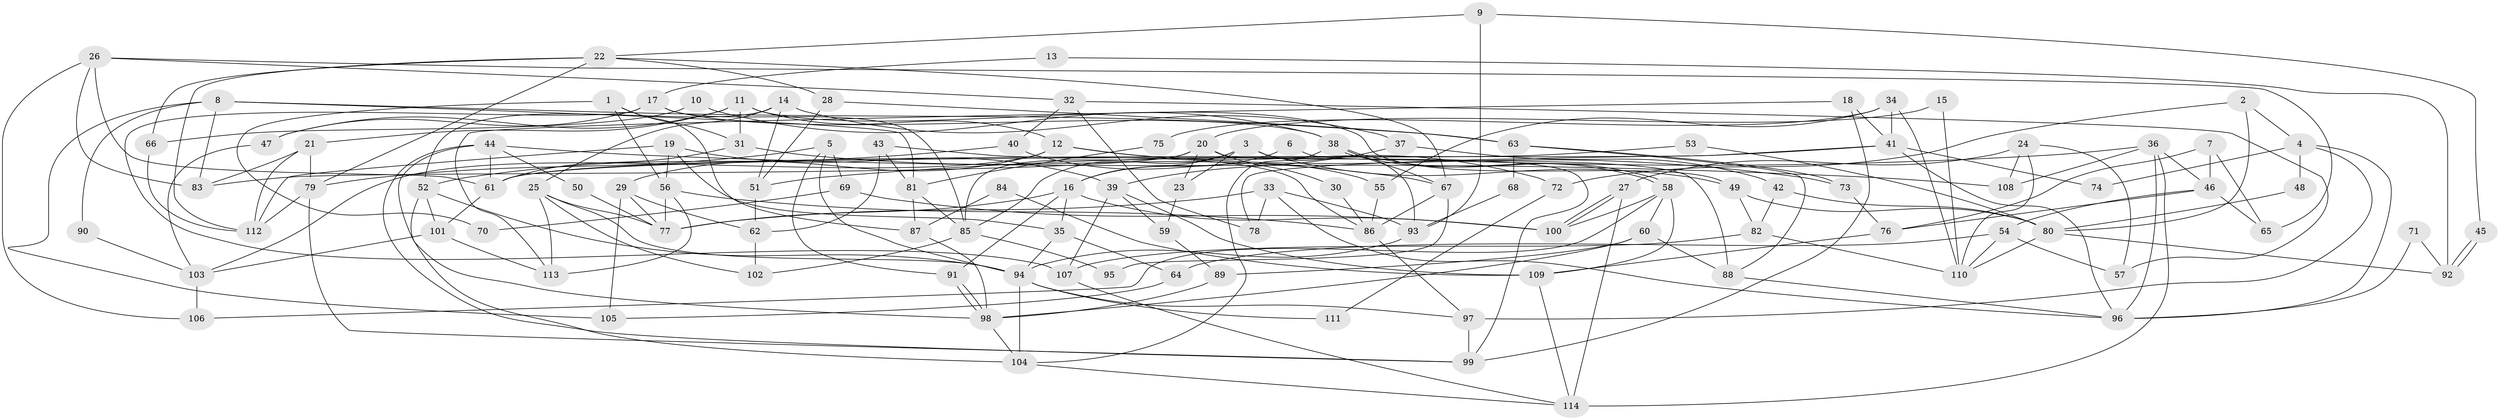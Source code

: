 // Generated by graph-tools (version 1.1) at 2025/02/03/09/25 03:02:00]
// undirected, 114 vertices, 228 edges
graph export_dot {
graph [start="1"]
  node [color=gray90,style=filled];
  1;
  2;
  3;
  4;
  5;
  6;
  7;
  8;
  9;
  10;
  11;
  12;
  13;
  14;
  15;
  16;
  17;
  18;
  19;
  20;
  21;
  22;
  23;
  24;
  25;
  26;
  27;
  28;
  29;
  30;
  31;
  32;
  33;
  34;
  35;
  36;
  37;
  38;
  39;
  40;
  41;
  42;
  43;
  44;
  45;
  46;
  47;
  48;
  49;
  50;
  51;
  52;
  53;
  54;
  55;
  56;
  57;
  58;
  59;
  60;
  61;
  62;
  63;
  64;
  65;
  66;
  67;
  68;
  69;
  70;
  71;
  72;
  73;
  74;
  75;
  76;
  77;
  78;
  79;
  80;
  81;
  82;
  83;
  84;
  85;
  86;
  87;
  88;
  89;
  90;
  91;
  92;
  93;
  94;
  95;
  96;
  97;
  98;
  99;
  100;
  101;
  102;
  103;
  104;
  105;
  106;
  107;
  108;
  109;
  110;
  111;
  112;
  113;
  114;
  1 -- 31;
  1 -- 56;
  1 -- 70;
  1 -- 87;
  2 -- 80;
  2 -- 4;
  2 -- 72;
  3 -- 85;
  3 -- 49;
  3 -- 16;
  3 -- 23;
  3 -- 93;
  4 -- 97;
  4 -- 96;
  4 -- 48;
  4 -- 74;
  5 -- 79;
  5 -- 94;
  5 -- 69;
  5 -- 91;
  6 -- 88;
  6 -- 16;
  7 -- 76;
  7 -- 46;
  7 -- 65;
  8 -- 105;
  8 -- 83;
  8 -- 63;
  8 -- 81;
  8 -- 90;
  9 -- 22;
  9 -- 93;
  9 -- 45;
  10 -- 38;
  10 -- 66;
  11 -- 21;
  11 -- 47;
  11 -- 12;
  11 -- 31;
  11 -- 49;
  12 -- 73;
  12 -- 29;
  12 -- 72;
  12 -- 103;
  13 -- 92;
  13 -- 17;
  14 -- 25;
  14 -- 51;
  14 -- 37;
  14 -- 52;
  15 -- 110;
  15 -- 20;
  16 -- 91;
  16 -- 35;
  16 -- 77;
  16 -- 100;
  17 -- 85;
  17 -- 38;
  17 -- 47;
  17 -- 107;
  18 -- 99;
  18 -- 113;
  18 -- 41;
  19 -- 35;
  19 -- 112;
  19 -- 39;
  19 -- 56;
  20 -- 99;
  20 -- 23;
  20 -- 30;
  20 -- 83;
  20 -- 85;
  21 -- 112;
  21 -- 83;
  21 -- 79;
  22 -- 67;
  22 -- 79;
  22 -- 28;
  22 -- 66;
  22 -- 112;
  23 -- 59;
  24 -- 27;
  24 -- 110;
  24 -- 57;
  24 -- 108;
  25 -- 113;
  25 -- 77;
  25 -- 94;
  25 -- 102;
  26 -- 61;
  26 -- 106;
  26 -- 32;
  26 -- 65;
  26 -- 83;
  27 -- 114;
  27 -- 100;
  27 -- 100;
  28 -- 63;
  28 -- 51;
  29 -- 62;
  29 -- 77;
  29 -- 105;
  30 -- 86;
  31 -- 61;
  31 -- 67;
  32 -- 78;
  32 -- 40;
  32 -- 57;
  33 -- 77;
  33 -- 93;
  33 -- 78;
  33 -- 96;
  34 -- 110;
  34 -- 55;
  34 -- 41;
  34 -- 75;
  35 -- 94;
  35 -- 64;
  36 -- 96;
  36 -- 114;
  36 -- 46;
  36 -- 51;
  36 -- 108;
  37 -- 39;
  37 -- 42;
  38 -- 104;
  38 -- 58;
  38 -- 58;
  38 -- 67;
  39 -- 107;
  39 -- 59;
  39 -- 109;
  40 -- 52;
  40 -- 55;
  41 -- 61;
  41 -- 74;
  41 -- 78;
  41 -- 96;
  42 -- 80;
  42 -- 82;
  43 -- 81;
  43 -- 86;
  43 -- 62;
  44 -- 108;
  44 -- 98;
  44 -- 50;
  44 -- 61;
  44 -- 99;
  45 -- 92;
  45 -- 92;
  46 -- 65;
  46 -- 54;
  46 -- 76;
  47 -- 103;
  48 -- 80;
  49 -- 82;
  49 -- 80;
  50 -- 77;
  51 -- 62;
  52 -- 104;
  52 -- 94;
  52 -- 101;
  53 -- 61;
  53 -- 80;
  54 -- 57;
  54 -- 64;
  54 -- 110;
  55 -- 86;
  56 -- 77;
  56 -- 86;
  56 -- 113;
  58 -- 100;
  58 -- 60;
  58 -- 106;
  58 -- 109;
  59 -- 89;
  60 -- 98;
  60 -- 88;
  60 -- 89;
  61 -- 101;
  62 -- 102;
  63 -- 88;
  63 -- 68;
  63 -- 73;
  64 -- 105;
  66 -- 112;
  67 -- 86;
  67 -- 95;
  68 -- 93;
  69 -- 100;
  69 -- 70;
  71 -- 92;
  71 -- 96;
  72 -- 111;
  73 -- 76;
  75 -- 81;
  76 -- 109;
  79 -- 99;
  79 -- 112;
  80 -- 110;
  80 -- 92;
  81 -- 85;
  81 -- 87;
  82 -- 107;
  82 -- 110;
  84 -- 109;
  84 -- 87;
  85 -- 102;
  85 -- 95;
  86 -- 97;
  87 -- 98;
  88 -- 96;
  89 -- 98;
  90 -- 103;
  91 -- 98;
  91 -- 98;
  93 -- 94;
  94 -- 97;
  94 -- 104;
  94 -- 111;
  97 -- 99;
  98 -- 104;
  101 -- 103;
  101 -- 113;
  103 -- 106;
  104 -- 114;
  107 -- 114;
  109 -- 114;
}
